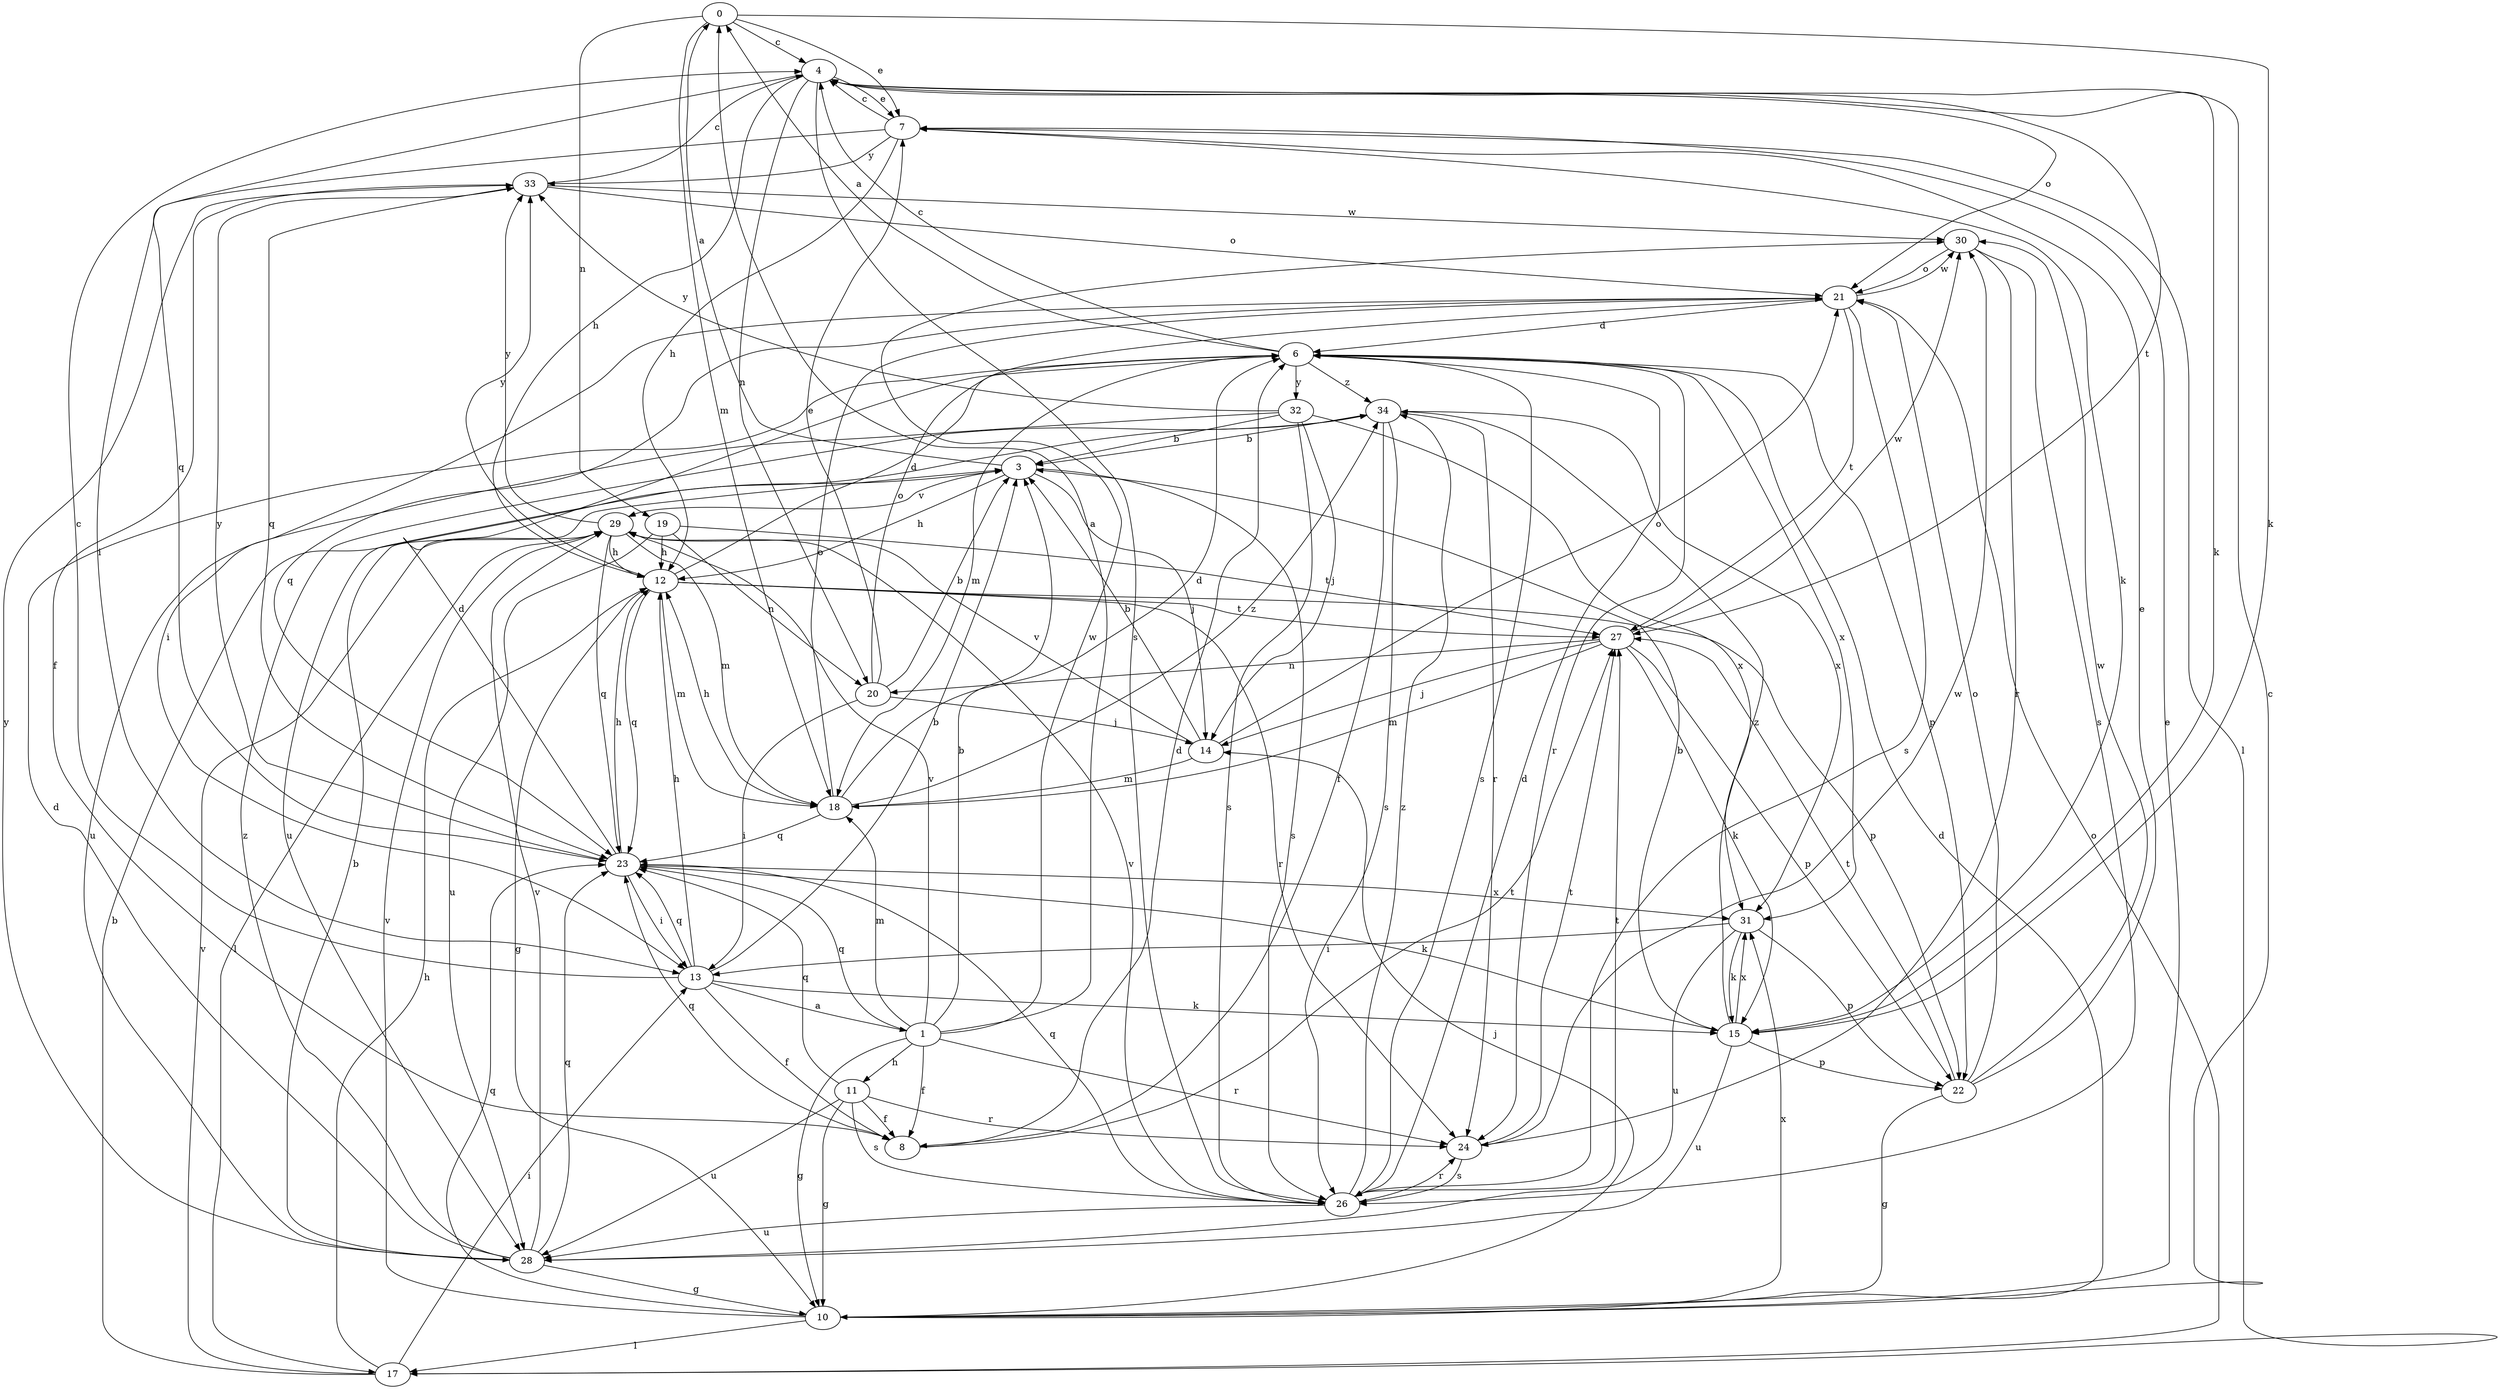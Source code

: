 strict digraph  {
0;
1;
3;
4;
6;
7;
8;
10;
11;
12;
13;
14;
15;
17;
18;
19;
20;
21;
22;
23;
24;
26;
27;
28;
29;
30;
31;
32;
33;
34;
0 -> 4  [label=c];
0 -> 7  [label=e];
0 -> 15  [label=k];
0 -> 18  [label=m];
0 -> 19  [label=n];
1 -> 0  [label=a];
1 -> 3  [label=b];
1 -> 8  [label=f];
1 -> 10  [label=g];
1 -> 11  [label=h];
1 -> 18  [label=m];
1 -> 23  [label=q];
1 -> 24  [label=r];
1 -> 29  [label=v];
1 -> 30  [label=w];
3 -> 0  [label=a];
3 -> 12  [label=h];
3 -> 14  [label=j];
3 -> 26  [label=s];
3 -> 29  [label=v];
4 -> 7  [label=e];
4 -> 12  [label=h];
4 -> 15  [label=k];
4 -> 20  [label=n];
4 -> 21  [label=o];
4 -> 23  [label=q];
4 -> 26  [label=s];
4 -> 27  [label=t];
6 -> 0  [label=a];
6 -> 4  [label=c];
6 -> 18  [label=m];
6 -> 22  [label=p];
6 -> 24  [label=r];
6 -> 26  [label=s];
6 -> 31  [label=x];
6 -> 32  [label=y];
6 -> 34  [label=z];
7 -> 4  [label=c];
7 -> 12  [label=h];
7 -> 13  [label=i];
7 -> 15  [label=k];
7 -> 17  [label=l];
7 -> 33  [label=y];
8 -> 6  [label=d];
8 -> 23  [label=q];
8 -> 27  [label=t];
10 -> 4  [label=c];
10 -> 6  [label=d];
10 -> 7  [label=e];
10 -> 14  [label=j];
10 -> 17  [label=l];
10 -> 23  [label=q];
10 -> 29  [label=v];
10 -> 31  [label=x];
11 -> 8  [label=f];
11 -> 10  [label=g];
11 -> 23  [label=q];
11 -> 24  [label=r];
11 -> 26  [label=s];
11 -> 28  [label=u];
12 -> 6  [label=d];
12 -> 10  [label=g];
12 -> 18  [label=m];
12 -> 22  [label=p];
12 -> 23  [label=q];
12 -> 24  [label=r];
12 -> 27  [label=t];
12 -> 33  [label=y];
13 -> 1  [label=a];
13 -> 3  [label=b];
13 -> 4  [label=c];
13 -> 8  [label=f];
13 -> 12  [label=h];
13 -> 15  [label=k];
13 -> 23  [label=q];
14 -> 3  [label=b];
14 -> 18  [label=m];
14 -> 21  [label=o];
14 -> 29  [label=v];
15 -> 3  [label=b];
15 -> 22  [label=p];
15 -> 28  [label=u];
15 -> 31  [label=x];
15 -> 34  [label=z];
17 -> 3  [label=b];
17 -> 12  [label=h];
17 -> 13  [label=i];
17 -> 21  [label=o];
17 -> 29  [label=v];
18 -> 6  [label=d];
18 -> 12  [label=h];
18 -> 21  [label=o];
18 -> 23  [label=q];
18 -> 34  [label=z];
19 -> 12  [label=h];
19 -> 20  [label=n];
19 -> 27  [label=t];
19 -> 28  [label=u];
20 -> 3  [label=b];
20 -> 7  [label=e];
20 -> 13  [label=i];
20 -> 14  [label=j];
20 -> 21  [label=o];
21 -> 6  [label=d];
21 -> 13  [label=i];
21 -> 23  [label=q];
21 -> 26  [label=s];
21 -> 27  [label=t];
21 -> 30  [label=w];
22 -> 7  [label=e];
22 -> 10  [label=g];
22 -> 21  [label=o];
22 -> 27  [label=t];
22 -> 30  [label=w];
23 -> 6  [label=d];
23 -> 12  [label=h];
23 -> 13  [label=i];
23 -> 15  [label=k];
23 -> 31  [label=x];
23 -> 33  [label=y];
24 -> 26  [label=s];
24 -> 27  [label=t];
24 -> 30  [label=w];
26 -> 6  [label=d];
26 -> 23  [label=q];
26 -> 24  [label=r];
26 -> 27  [label=t];
26 -> 28  [label=u];
26 -> 29  [label=v];
26 -> 34  [label=z];
27 -> 14  [label=j];
27 -> 15  [label=k];
27 -> 18  [label=m];
27 -> 20  [label=n];
27 -> 22  [label=p];
27 -> 30  [label=w];
28 -> 3  [label=b];
28 -> 6  [label=d];
28 -> 10  [label=g];
28 -> 23  [label=q];
28 -> 29  [label=v];
28 -> 33  [label=y];
28 -> 34  [label=z];
29 -> 12  [label=h];
29 -> 17  [label=l];
29 -> 18  [label=m];
29 -> 23  [label=q];
29 -> 33  [label=y];
30 -> 21  [label=o];
30 -> 24  [label=r];
30 -> 26  [label=s];
31 -> 13  [label=i];
31 -> 15  [label=k];
31 -> 22  [label=p];
31 -> 28  [label=u];
32 -> 3  [label=b];
32 -> 14  [label=j];
32 -> 26  [label=s];
32 -> 28  [label=u];
32 -> 31  [label=x];
32 -> 33  [label=y];
33 -> 4  [label=c];
33 -> 8  [label=f];
33 -> 21  [label=o];
33 -> 23  [label=q];
33 -> 30  [label=w];
34 -> 3  [label=b];
34 -> 8  [label=f];
34 -> 24  [label=r];
34 -> 26  [label=s];
34 -> 28  [label=u];
34 -> 31  [label=x];
}

